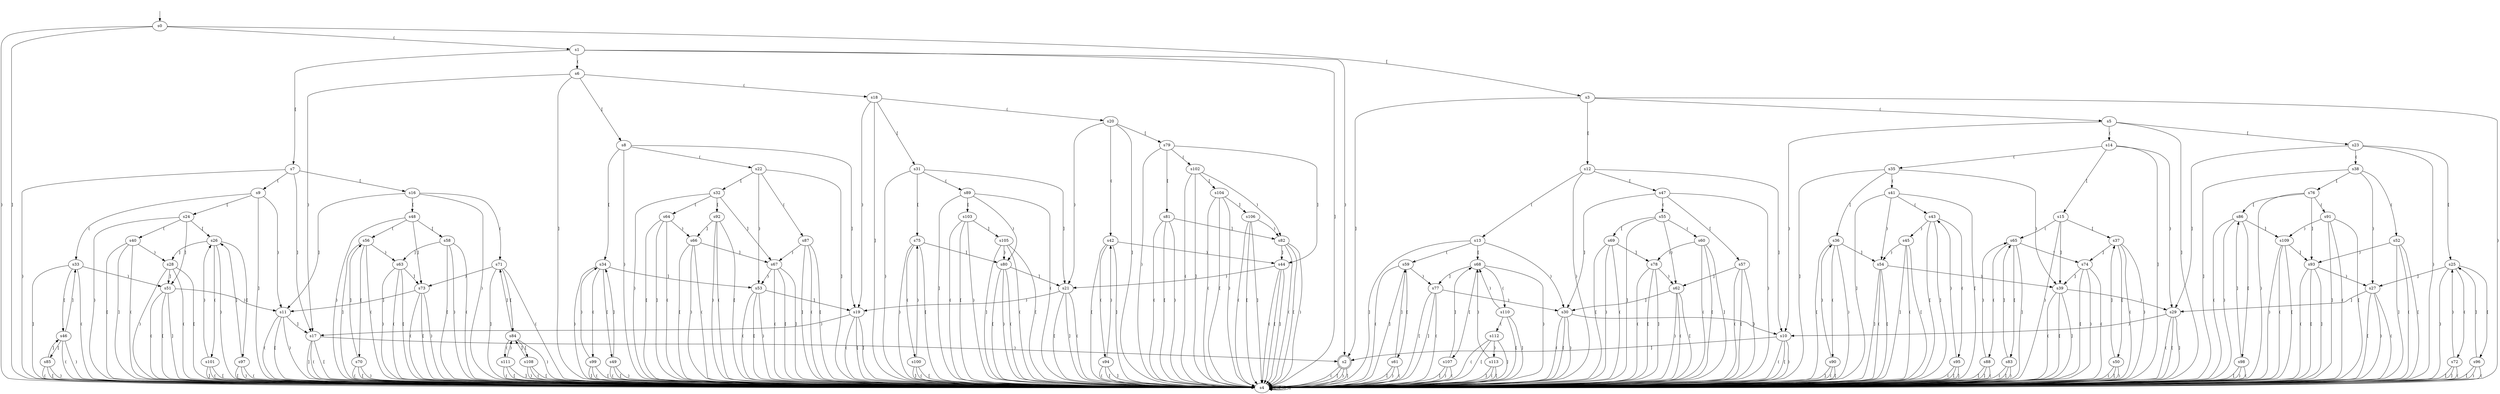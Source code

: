 digraph pda_L12 {
s0 [label="s0"];
s1 [label="s1"];
s2 [label="s2", shape=doublecircle];
s3 [label="s3"];
s4 [label="s4"];
s5 [label="s5"];
s6 [label="s6"];
s7 [label="s7"];
s8 [label="s8"];
s9 [label="s9"];
s10 [label="s10"];
s11 [label="s11"];
s12 [label="s12"];
s13 [label="s13"];
s14 [label="s14"];
s15 [label="s15"];
s16 [label="s16"];
s17 [label="s17"];
s18 [label="s18"];
s19 [label="s19"];
s20 [label="s20"];
s21 [label="s21"];
s22 [label="s22"];
s23 [label="s23"];
s24 [label="s24"];
s25 [label="s25"];
s26 [label="s26"];
s27 [label="s27"];
s28 [label="s28"];
s29 [label="s29"];
s30 [label="s30"];
s31 [label="s31"];
s32 [label="s32"];
s33 [label="s33"];
s34 [label="s34"];
s35 [label="s35"];
s36 [label="s36"];
s37 [label="s37"];
s38 [label="s38"];
s39 [label="s39"];
s40 [label="s40"];
s41 [label="s41"];
s42 [label="s42"];
s43 [label="s43"];
s44 [label="s44"];
s45 [label="s45"];
s46 [label="s46"];
s47 [label="s47"];
s48 [label="s48"];
s49 [label="s49"];
s50 [label="s50"];
s51 [label="s51"];
s52 [label="s52"];
s53 [label="s53"];
s54 [label="s54"];
s55 [label="s55"];
s56 [label="s56"];
s57 [label="s57"];
s58 [label="s58"];
s59 [label="s59"];
s60 [label="s60"];
s61 [label="s61"];
s62 [label="s62"];
s63 [label="s63"];
s64 [label="s64"];
s65 [label="s65"];
s66 [label="s66"];
s67 [label="s67"];
s68 [label="s68"];
s69 [label="s69"];
s70 [label="s70"];
s71 [label="s71"];
s72 [label="s72"];
s73 [label="s73"];
s74 [label="s74"];
s75 [label="s75"];
s76 [label="s76"];
s77 [label="s77"];
s78 [label="s78"];
s79 [label="s79"];
s80 [label="s80"];
s81 [label="s81"];
s82 [label="s82"];
s83 [label="s83"];
s84 [label="s84"];
s85 [label="s85"];
s86 [label="s86"];
s87 [label="s87"];
s88 [label="s88"];
s89 [label="s89"];
s90 [label="s90"];
s91 [label="s91"];
s92 [label="s92"];
s93 [label="s93"];
s94 [label="s94"];
s95 [label="s95"];
s96 [label="s96"];
s97 [label="s97"];
s98 [label="s98"];
s99 [label="s99"];
s100 [label="s100"];
s101 [label="s101"];
s102 [label="s102"];
s103 [label="s103"];
s104 [label="s104"];
s105 [label="s105"];
s106 [label="s106"];
s107 [label="s107"];
s108 [label="s108"];
s109 [label="s109"];
s110 [label="s110"];
s111 [label="s111"];
s112 [label="s112"];
s113 [label="s113"];
s0 -> s1  [label="("];
s0 -> s3  [label="["];
s0 -> s4  [label=")"];
s0 -> s4  [label="]"];
s1 -> s6  [label="("];
s1 -> s7  [label="["];
s1 -> s2  [label=")"];
s1 -> s4  [label="]"];
s2 -> s4  [label="("];
s2 -> s4  [label="["];
s2 -> s4  [label=")"];
s2 -> s4  [label="]"];
s3 -> s5  [label="("];
s3 -> s12  [label="["];
s3 -> s4  [label=")"];
s3 -> s2  [label="]"];
s4 -> s4  [label="("];
s4 -> s4  [label="["];
s4 -> s4  [label=")"];
s4 -> s4  [label="]"];
s5 -> s14  [label="("];
s5 -> s23  [label="["];
s5 -> s10  [label=")"];
s5 -> s4  [label="]"];
s6 -> s18  [label="("];
s6 -> s8  [label="["];
s6 -> s17  [label=")"];
s6 -> s4  [label="]"];
s7 -> s9  [label="("];
s7 -> s16  [label="["];
s7 -> s4  [label=")"];
s7 -> s17  [label="]"];
s8 -> s22  [label="("];
s8 -> s34  [label="["];
s8 -> s4  [label=")"];
s8 -> s19  [label="]"];
s9 -> s33  [label="("];
s9 -> s24  [label="["];
s9 -> s11  [label=")"];
s9 -> s4  [label="]"];
s10 -> s4  [label="("];
s10 -> s4  [label="["];
s10 -> s4  [label=")"];
s10 -> s2  [label="]"];
s11 -> s4  [label="("];
s11 -> s4  [label="["];
s11 -> s4  [label=")"];
s11 -> s17  [label="]"];
s12 -> s13  [label="("];
s12 -> s47  [label="["];
s12 -> s4  [label=")"];
s12 -> s10  [label="]"];
s13 -> s59  [label="("];
s13 -> s68  [label="["];
s13 -> s30  [label=")"];
s13 -> s4  [label="]"];
s14 -> s35  [label="("];
s14 -> s15  [label="["];
s14 -> s29  [label=")"];
s14 -> s4  [label="]"];
s15 -> s65  [label="("];
s15 -> s37  [label="["];
s15 -> s4  [label=")"];
s15 -> s39  [label="]"];
s16 -> s71  [label="("];
s16 -> s48  [label="["];
s16 -> s4  [label=")"];
s16 -> s11  [label="]"];
s17 -> s4  [label="("];
s17 -> s4  [label="["];
s17 -> s2  [label=")"];
s17 -> s4  [label="]"];
s18 -> s20  [label="("];
s18 -> s31  [label="["];
s18 -> s19  [label=")"];
s18 -> s4  [label="]"];
s19 -> s4  [label="("];
s19 -> s4  [label="["];
s19 -> s17  [label=")"];
s19 -> s4  [label="]"];
s20 -> s42  [label="("];
s20 -> s79  [label="["];
s20 -> s21  [label=")"];
s20 -> s4  [label="]"];
s21 -> s4  [label="("];
s21 -> s4  [label="["];
s21 -> s19  [label=")"];
s21 -> s4  [label="]"];
s22 -> s87  [label="("];
s22 -> s32  [label="["];
s22 -> s53  [label=")"];
s22 -> s4  [label="]"];
s23 -> s38  [label="("];
s23 -> s25  [label="["];
s23 -> s4  [label=")"];
s23 -> s29  [label="]"];
s24 -> s40  [label="("];
s24 -> s26  [label="["];
s24 -> s4  [label=")"];
s24 -> s51  [label="]"];
s25 -> s72  [label="("];
s25 -> s96  [label="["];
s25 -> s4  [label=")"];
s25 -> s27  [label="]"];
s26 -> s101  [label="("];
s26 -> s97  [label="["];
s26 -> s4  [label=")"];
s26 -> s28  [label="]"];
s27 -> s4  [label="("];
s27 -> s4  [label="["];
s27 -> s4  [label=")"];
s27 -> s29  [label="]"];
s28 -> s4  [label="("];
s28 -> s4  [label="["];
s28 -> s4  [label=")"];
s28 -> s51  [label="]"];
s29 -> s4  [label="("];
s29 -> s4  [label="["];
s29 -> s10  [label=")"];
s29 -> s4  [label="]"];
s30 -> s4  [label="("];
s30 -> s4  [label="["];
s30 -> s4  [label=")"];
s30 -> s10  [label="]"];
s31 -> s89  [label="("];
s31 -> s75  [label="["];
s31 -> s4  [label=")"];
s31 -> s21  [label="]"];
s32 -> s64  [label="("];
s32 -> s92  [label="["];
s32 -> s4  [label=")"];
s32 -> s67  [label="]"];
s33 -> s4  [label="("];
s33 -> s46  [label="["];
s33 -> s51  [label=")"];
s33 -> s4  [label="]"];
s34 -> s99  [label="("];
s34 -> s49  [label="["];
s34 -> s4  [label=")"];
s34 -> s53  [label="]"];
s35 -> s41  [label="("];
s35 -> s36  [label="["];
s35 -> s39  [label=")"];
s35 -> s4  [label="]"];
s36 -> s90  [label="("];
s36 -> s4  [label="["];
s36 -> s4  [label=")"];
s36 -> s54  [label="]"];
s37 -> s4  [label="("];
s37 -> s50  [label="["];
s37 -> s4  [label=")"];
s37 -> s74  [label="]"];
s38 -> s52  [label="("];
s38 -> s76  [label="["];
s38 -> s27  [label=")"];
s38 -> s4  [label="]"];
s39 -> s4  [label="("];
s39 -> s4  [label="["];
s39 -> s29  [label=")"];
s39 -> s4  [label="]"];
s40 -> s4  [label="("];
s40 -> s4  [label="["];
s40 -> s28  [label=")"];
s40 -> s4  [label="]"];
s41 -> s43  [label="("];
s41 -> s4  [label="["];
s41 -> s54  [label=")"];
s41 -> s4  [label="]"];
s42 -> s94  [label="("];
s42 -> s4  [label="["];
s42 -> s44  [label=")"];
s42 -> s4  [label="]"];
s43 -> s95  [label="("];
s43 -> s4  [label="["];
s43 -> s45  [label=")"];
s43 -> s4  [label="]"];
s44 -> s4  [label="("];
s44 -> s4  [label="["];
s44 -> s21  [label=")"];
s44 -> s4  [label="]"];
s45 -> s4  [label="("];
s45 -> s4  [label="["];
s45 -> s54  [label=")"];
s45 -> s4  [label="]"];
s46 -> s4  [label="("];
s46 -> s85  [label="["];
s46 -> s4  [label=")"];
s46 -> s33  [label="]"];
s47 -> s55  [label="("];
s47 -> s57  [label="["];
s47 -> s4  [label=")"];
s47 -> s30  [label="]"];
s48 -> s56  [label="("];
s48 -> s58  [label="["];
s48 -> s4  [label=")"];
s48 -> s73  [label="]"];
s49 -> s4  [label="("];
s49 -> s4  [label="["];
s49 -> s4  [label=")"];
s49 -> s34  [label="]"];
s50 -> s4  [label="("];
s50 -> s4  [label="["];
s50 -> s4  [label=")"];
s50 -> s37  [label="]"];
s51 -> s4  [label="("];
s51 -> s4  [label="["];
s51 -> s11  [label=")"];
s51 -> s4  [label="]"];
s52 -> s4  [label="("];
s52 -> s4  [label="["];
s52 -> s93  [label=")"];
s52 -> s4  [label="]"];
s53 -> s4  [label="("];
s53 -> s4  [label="["];
s53 -> s4  [label=")"];
s53 -> s19  [label="]"];
s54 -> s4  [label="("];
s54 -> s4  [label="["];
s54 -> s39  [label=")"];
s54 -> s4  [label="]"];
s55 -> s60  [label="("];
s55 -> s69  [label="["];
s55 -> s62  [label=")"];
s55 -> s4  [label="]"];
s56 -> s4  [label="("];
s56 -> s70  [label="["];
s56 -> s63  [label=")"];
s56 -> s4  [label="]"];
s57 -> s4  [label="("];
s57 -> s4  [label="["];
s57 -> s4  [label=")"];
s57 -> s62  [label="]"];
s58 -> s4  [label="("];
s58 -> s4  [label="["];
s58 -> s4  [label=")"];
s58 -> s63  [label="]"];
s59 -> s4  [label="("];
s59 -> s61  [label="["];
s59 -> s77  [label=")"];
s59 -> s4  [label="]"];
s60 -> s4  [label="("];
s60 -> s4  [label="["];
s60 -> s78  [label=")"];
s60 -> s4  [label="]"];
s61 -> s4  [label="("];
s61 -> s4  [label="["];
s61 -> s4  [label=")"];
s61 -> s59  [label="]"];
s62 -> s4  [label="("];
s62 -> s4  [label="["];
s62 -> s4  [label=")"];
s62 -> s30  [label="]"];
s63 -> s4  [label="("];
s63 -> s4  [label="["];
s63 -> s4  [label=")"];
s63 -> s73  [label="]"];
s64 -> s4  [label="("];
s64 -> s4  [label="["];
s64 -> s66  [label=")"];
s64 -> s4  [label="]"];
s65 -> s88  [label="("];
s65 -> s83  [label="["];
s65 -> s74  [label=")"];
s65 -> s4  [label="]"];
s66 -> s4  [label="("];
s66 -> s4  [label="["];
s66 -> s4  [label=")"];
s66 -> s67  [label="]"];
s67 -> s4  [label="("];
s67 -> s4  [label="["];
s67 -> s53  [label=")"];
s67 -> s4  [label="]"];
s68 -> s110  [label="("];
s68 -> s107  [label="["];
s68 -> s4  [label=")"];
s68 -> s77  [label="]"];
s69 -> s4  [label="("];
s69 -> s4  [label="["];
s69 -> s4  [label=")"];
s69 -> s78  [label="]"];
s70 -> s4  [label="("];
s70 -> s4  [label="["];
s70 -> s4  [label=")"];
s70 -> s56  [label="]"];
s71 -> s4  [label="("];
s71 -> s84  [label="["];
s71 -> s73  [label=")"];
s71 -> s4  [label="]"];
s72 -> s4  [label="("];
s72 -> s4  [label="["];
s72 -> s25  [label=")"];
s72 -> s4  [label="]"];
s73 -> s4  [label="("];
s73 -> s4  [label="["];
s73 -> s4  [label=")"];
s73 -> s11  [label="]"];
s74 -> s4  [label="("];
s74 -> s4  [label="["];
s74 -> s4  [label=")"];
s74 -> s39  [label="]"];
s75 -> s100  [label="("];
s75 -> s4  [label="["];
s75 -> s4  [label=")"];
s75 -> s80  [label="]"];
s76 -> s91  [label="("];
s76 -> s86  [label="["];
s76 -> s4  [label=")"];
s76 -> s93  [label="]"];
s77 -> s4  [label="("];
s77 -> s4  [label="["];
s77 -> s30  [label=")"];
s77 -> s4  [label="]"];
s78 -> s4  [label="("];
s78 -> s4  [label="["];
s78 -> s62  [label=")"];
s78 -> s4  [label="]"];
s79 -> s102  [label="("];
s79 -> s81  [label="["];
s79 -> s4  [label=")"];
s79 -> s44  [label="]"];
s80 -> s4  [label="("];
s80 -> s4  [label="["];
s80 -> s4  [label=")"];
s80 -> s21  [label="]"];
s81 -> s4  [label="("];
s81 -> s4  [label="["];
s81 -> s4  [label=")"];
s81 -> s82  [label="]"];
s82 -> s4  [label="("];
s82 -> s4  [label="["];
s82 -> s4  [label=")"];
s82 -> s44  [label="]"];
s83 -> s4  [label="("];
s83 -> s4  [label="["];
s83 -> s4  [label=")"];
s83 -> s65  [label="]"];
s84 -> s111  [label="("];
s84 -> s108  [label="["];
s84 -> s4  [label=")"];
s84 -> s71  [label="]"];
s85 -> s4  [label="("];
s85 -> s4  [label="["];
s85 -> s4  [label=")"];
s85 -> s46  [label="]"];
s86 -> s4  [label="("];
s86 -> s98  [label="["];
s86 -> s4  [label=")"];
s86 -> s109  [label="]"];
s87 -> s4  [label="("];
s87 -> s4  [label="["];
s87 -> s67  [label=")"];
s87 -> s4  [label="]"];
s88 -> s4  [label="("];
s88 -> s4  [label="["];
s88 -> s65  [label=")"];
s88 -> s4  [label="]"];
s89 -> s4  [label="("];
s89 -> s103  [label="["];
s89 -> s80  [label=")"];
s89 -> s4  [label="]"];
s90 -> s4  [label="("];
s90 -> s4  [label="["];
s90 -> s36  [label=")"];
s90 -> s4  [label="]"];
s91 -> s4  [label="("];
s91 -> s4  [label="["];
s91 -> s109  [label=")"];
s91 -> s4  [label="]"];
s92 -> s4  [label="("];
s92 -> s4  [label="["];
s92 -> s4  [label=")"];
s92 -> s66  [label="]"];
s93 -> s4  [label="("];
s93 -> s4  [label="["];
s93 -> s27  [label=")"];
s93 -> s4  [label="]"];
s94 -> s4  [label="("];
s94 -> s4  [label="["];
s94 -> s42  [label=")"];
s94 -> s4  [label="]"];
s95 -> s4  [label="("];
s95 -> s4  [label="["];
s95 -> s43  [label=")"];
s95 -> s4  [label="]"];
s96 -> s4  [label="("];
s96 -> s4  [label="["];
s96 -> s4  [label=")"];
s96 -> s25  [label="]"];
s97 -> s4  [label="("];
s97 -> s4  [label="["];
s97 -> s4  [label=")"];
s97 -> s26  [label="]"];
s98 -> s4  [label="("];
s98 -> s4  [label="["];
s98 -> s4  [label=")"];
s98 -> s86  [label="]"];
s99 -> s4  [label="("];
s99 -> s4  [label="["];
s99 -> s34  [label=")"];
s99 -> s4  [label="]"];
s100 -> s4  [label="("];
s100 -> s4  [label="["];
s100 -> s75  [label=")"];
s100 -> s4  [label="]"];
s101 -> s4  [label="("];
s101 -> s4  [label="["];
s101 -> s26  [label=")"];
s101 -> s4  [label="]"];
s102 -> s4  [label="("];
s102 -> s104  [label="["];
s102 -> s82  [label=")"];
s102 -> s4  [label="]"];
s103 -> s4  [label="("];
s103 -> s4  [label="["];
s103 -> s4  [label=")"];
s103 -> s105  [label="]"];
s104 -> s4  [label="("];
s104 -> s4  [label="["];
s104 -> s4  [label=")"];
s104 -> s106  [label="]"];
s105 -> s4  [label="("];
s105 -> s4  [label="["];
s105 -> s80  [label=")"];
s105 -> s4  [label="]"];
s106 -> s4  [label="("];
s106 -> s4  [label="["];
s106 -> s82  [label=")"];
s106 -> s4  [label="]"];
s107 -> s4  [label="("];
s107 -> s4  [label="["];
s107 -> s4  [label=")"];
s107 -> s68  [label="]"];
s108 -> s4  [label="("];
s108 -> s4  [label="["];
s108 -> s4  [label=")"];
s108 -> s84  [label="]"];
s109 -> s4  [label="("];
s109 -> s4  [label="["];
s109 -> s4  [label=")"];
s109 -> s93  [label="]"];
s110 -> s112  [label="("];
s110 -> s4  [label="["];
s110 -> s68  [label=")"];
s110 -> s4  [label="]"];
s111 -> s4  [label="("];
s111 -> s4  [label="["];
s111 -> s84  [label=")"];
s111 -> s4  [label="]"];
s112 -> s4  [label="("];
s112 -> s4  [label="["];
s112 -> s113  [label=")"];
s112 -> s4  [label="]"];
s113 -> s4  [label="("];
s113 -> s4  [label="["];
s113 -> s68  [label=")"];
s113 -> s4  [label="]"];
__start0 [label="", shape=none];
__start0 -> s0  [label=""];
}
